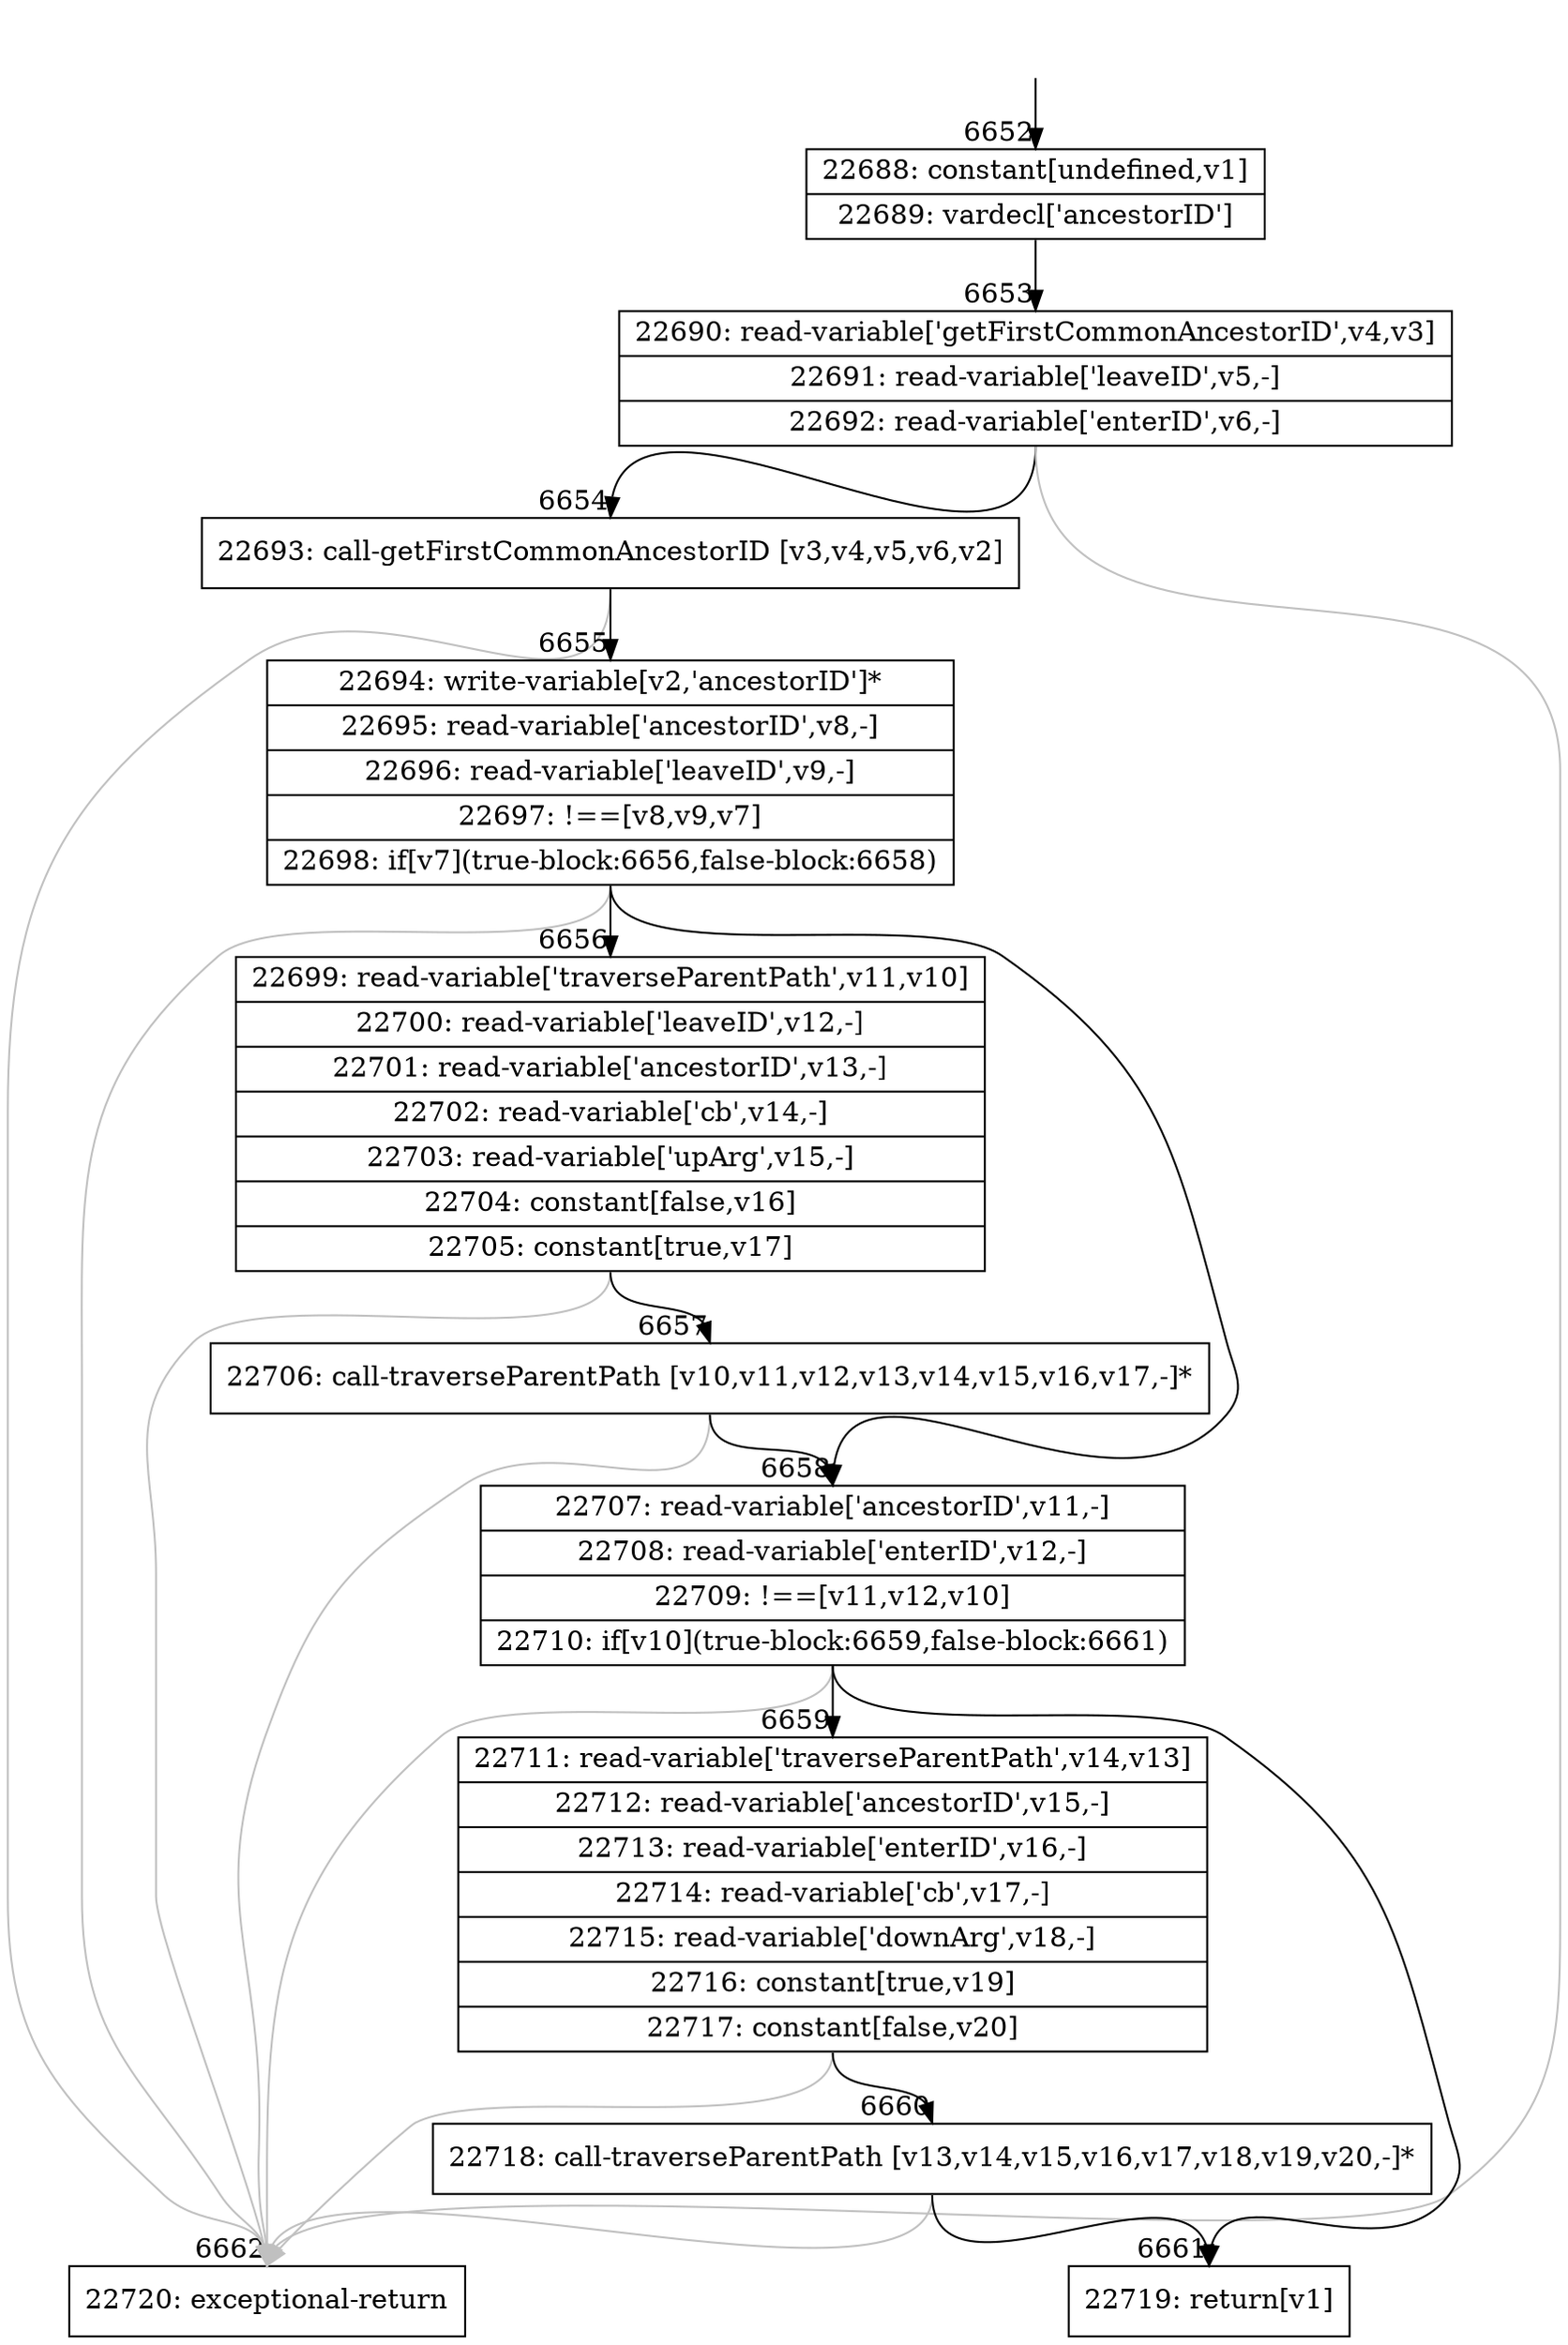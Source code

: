 digraph {
rankdir="TD"
BB_entry455[shape=none,label=""];
BB_entry455 -> BB6652 [tailport=s, headport=n, headlabel="    6652"]
BB6652 [shape=record label="{22688: constant[undefined,v1]|22689: vardecl['ancestorID']}" ] 
BB6652 -> BB6653 [tailport=s, headport=n, headlabel="      6653"]
BB6653 [shape=record label="{22690: read-variable['getFirstCommonAncestorID',v4,v3]|22691: read-variable['leaveID',v5,-]|22692: read-variable['enterID',v6,-]}" ] 
BB6653 -> BB6654 [tailport=s, headport=n, headlabel="      6654"]
BB6653 -> BB6662 [tailport=s, headport=n, color=gray, headlabel="      6662"]
BB6654 [shape=record label="{22693: call-getFirstCommonAncestorID [v3,v4,v5,v6,v2]}" ] 
BB6654 -> BB6655 [tailport=s, headport=n, headlabel="      6655"]
BB6654 -> BB6662 [tailport=s, headport=n, color=gray]
BB6655 [shape=record label="{22694: write-variable[v2,'ancestorID']*|22695: read-variable['ancestorID',v8,-]|22696: read-variable['leaveID',v9,-]|22697: !==[v8,v9,v7]|22698: if[v7](true-block:6656,false-block:6658)}" ] 
BB6655 -> BB6656 [tailport=s, headport=n, headlabel="      6656"]
BB6655 -> BB6658 [tailport=s, headport=n, headlabel="      6658"]
BB6655 -> BB6662 [tailport=s, headport=n, color=gray]
BB6656 [shape=record label="{22699: read-variable['traverseParentPath',v11,v10]|22700: read-variable['leaveID',v12,-]|22701: read-variable['ancestorID',v13,-]|22702: read-variable['cb',v14,-]|22703: read-variable['upArg',v15,-]|22704: constant[false,v16]|22705: constant[true,v17]}" ] 
BB6656 -> BB6657 [tailport=s, headport=n, headlabel="      6657"]
BB6656 -> BB6662 [tailport=s, headport=n, color=gray]
BB6657 [shape=record label="{22706: call-traverseParentPath [v10,v11,v12,v13,v14,v15,v16,v17,-]*}" ] 
BB6657 -> BB6658 [tailport=s, headport=n]
BB6657 -> BB6662 [tailport=s, headport=n, color=gray]
BB6658 [shape=record label="{22707: read-variable['ancestorID',v11,-]|22708: read-variable['enterID',v12,-]|22709: !==[v11,v12,v10]|22710: if[v10](true-block:6659,false-block:6661)}" ] 
BB6658 -> BB6659 [tailport=s, headport=n, headlabel="      6659"]
BB6658 -> BB6661 [tailport=s, headport=n, headlabel="      6661"]
BB6658 -> BB6662 [tailport=s, headport=n, color=gray]
BB6659 [shape=record label="{22711: read-variable['traverseParentPath',v14,v13]|22712: read-variable['ancestorID',v15,-]|22713: read-variable['enterID',v16,-]|22714: read-variable['cb',v17,-]|22715: read-variable['downArg',v18,-]|22716: constant[true,v19]|22717: constant[false,v20]}" ] 
BB6659 -> BB6660 [tailport=s, headport=n, headlabel="      6660"]
BB6659 -> BB6662 [tailport=s, headport=n, color=gray]
BB6660 [shape=record label="{22718: call-traverseParentPath [v13,v14,v15,v16,v17,v18,v19,v20,-]*}" ] 
BB6660 -> BB6661 [tailport=s, headport=n]
BB6660 -> BB6662 [tailport=s, headport=n, color=gray]
BB6661 [shape=record label="{22719: return[v1]}" ] 
BB6662 [shape=record label="{22720: exceptional-return}" ] 
//#$~ 11599
}
